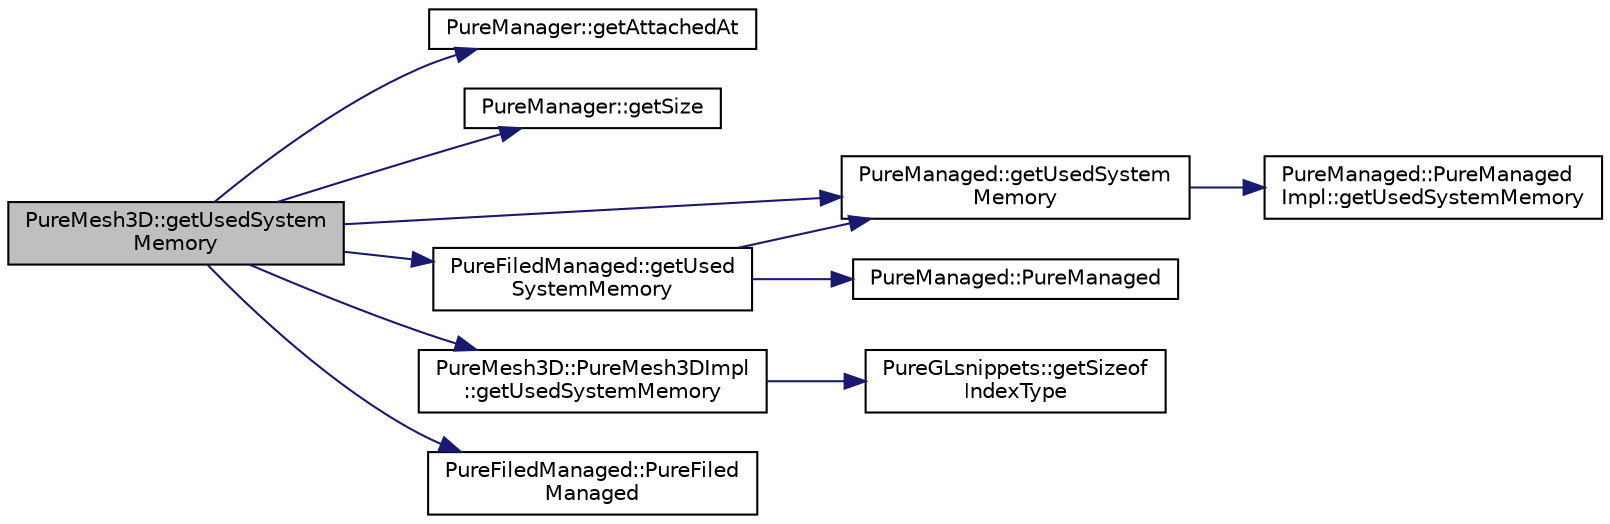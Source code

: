 digraph "PureMesh3D::getUsedSystemMemory"
{
 // LATEX_PDF_SIZE
  edge [fontname="Helvetica",fontsize="10",labelfontname="Helvetica",labelfontsize="10"];
  node [fontname="Helvetica",fontsize="10",shape=record];
  rankdir="LR";
  Node1 [label="PureMesh3D::getUsedSystem\lMemory",height=0.2,width=0.4,color="black", fillcolor="grey75", style="filled", fontcolor="black",tooltip="Gets the amount of allocated system memory."];
  Node1 -> Node2 [color="midnightblue",fontsize="10",style="solid",fontname="Helvetica"];
  Node2 [label="PureManager::getAttachedAt",height=0.2,width=0.4,color="black", fillcolor="white", style="filled",URL="$class_pure_manager.html#a9dc649f2708925167bec9d35c5cd1dac",tooltip="Gets the pointer to the managed at the given index."];
  Node1 -> Node3 [color="midnightblue",fontsize="10",style="solid",fontname="Helvetica"];
  Node3 [label="PureManager::getSize",height=0.2,width=0.4,color="black", fillcolor="white", style="filled",URL="$class_pure_manager.html#ab0e16425f31ab0363649bfacdecec94d",tooltip="Gets the number of allocated slots for managed objects; getSize() >= getCount()."];
  Node1 -> Node4 [color="midnightblue",fontsize="10",style="solid",fontname="Helvetica"];
  Node4 [label="PureFiledManaged::getUsed\lSystemMemory",height=0.2,width=0.4,color="black", fillcolor="white", style="filled",URL="$class_pure_filed_managed.html#ad924698687ad93461ea5d58aa7206599",tooltip="Gets the amount of allocated system memory for this managed."];
  Node4 -> Node5 [color="midnightblue",fontsize="10",style="solid",fontname="Helvetica"];
  Node5 [label="PureManaged::getUsedSystem\lMemory",height=0.2,width=0.4,color="black", fillcolor="white", style="filled",URL="$class_pure_managed.html#a65bca7190eb7ab828982b4c4f3651620",tooltip="Gets the amount of allocated system memory for this managed."];
  Node5 -> Node6 [color="midnightblue",fontsize="10",style="solid",fontname="Helvetica"];
  Node6 [label="PureManaged::PureManaged\lImpl::getUsedSystemMemory",height=0.2,width=0.4,color="black", fillcolor="white", style="filled",URL="$class_pure_managed_1_1_pure_managed_impl.html#a3586dd5d6a8543342f7814593d055b46",tooltip="Gets the amount of allocated system memory for this managed."];
  Node4 -> Node7 [color="midnightblue",fontsize="10",style="solid",fontname="Helvetica"];
  Node7 [label="PureManaged::PureManaged",height=0.2,width=0.4,color="black", fillcolor="white", style="filled",URL="$class_pure_managed.html#a054d9ce11a9a8af45d0907569875213e",tooltip=" "];
  Node1 -> Node5 [color="midnightblue",fontsize="10",style="solid",fontname="Helvetica"];
  Node1 -> Node8 [color="midnightblue",fontsize="10",style="solid",fontname="Helvetica"];
  Node8 [label="PureMesh3D::PureMesh3DImpl\l::getUsedSystemMemory",height=0.2,width=0.4,color="black", fillcolor="white", style="filled",URL="$class_pure_mesh3_d_1_1_pure_mesh3_d_impl.html#a97e1b4db8c170d1cfe5e9e7024949532",tooltip=" "];
  Node8 -> Node9 [color="midnightblue",fontsize="10",style="solid",fontname="Helvetica"];
  Node9 [label="PureGLsnippets::getSizeof\lIndexType",height=0.2,width=0.4,color="black", fillcolor="white", style="filled",URL="$class_pure_g_lsnippets.html#a31230932d123f7cd4816e34c2062ead7",tooltip="Returns the size in Bytes of the given OpenGL index type."];
  Node1 -> Node10 [color="midnightblue",fontsize="10",style="solid",fontname="Helvetica"];
  Node10 [label="PureFiledManaged::PureFiled\lManaged",height=0.2,width=0.4,color="black", fillcolor="white", style="filled",URL="$class_pure_filed_managed.html#a26bde2d228b825e89738dbc3675e99f4",tooltip=" "];
}
